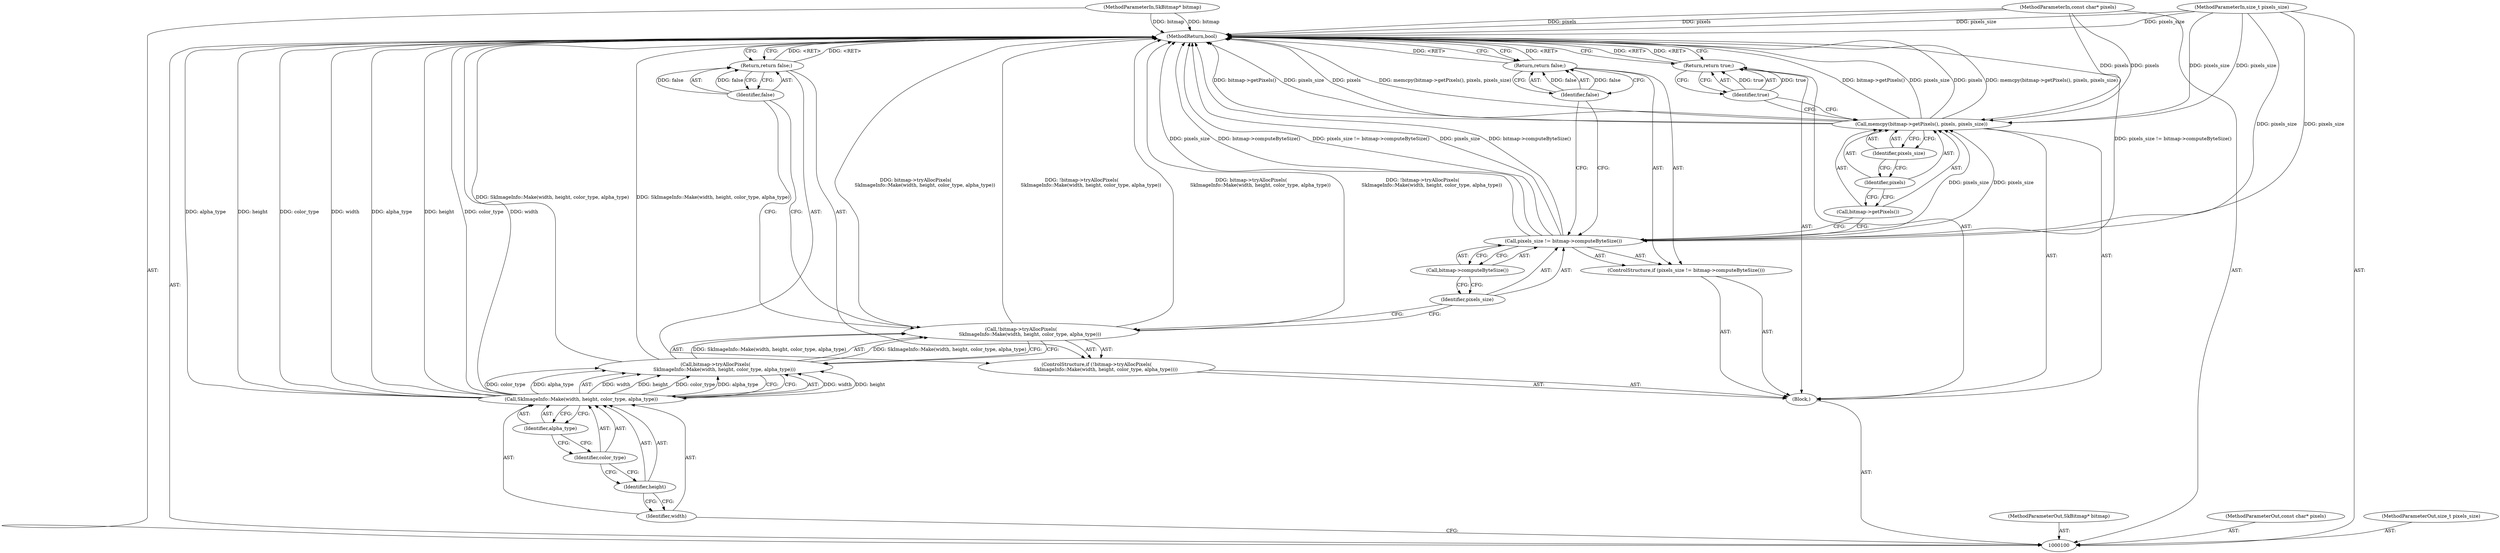 digraph "1_Chrome_9fe6e9f89a1c78b8b38e806d35651a15858b053b_0" {
"1000127" [label="(MethodReturn,bool)"];
"1000101" [label="(MethodParameterIn,SkBitmap* bitmap)"];
"1000167" [label="(MethodParameterOut,SkBitmap* bitmap)"];
"1000126" [label="(Identifier,true)"];
"1000125" [label="(Return,return true;)"];
"1000102" [label="(MethodParameterIn,const char* pixels)"];
"1000168" [label="(MethodParameterOut,const char* pixels)"];
"1000103" [label="(MethodParameterIn,size_t pixels_size)"];
"1000169" [label="(MethodParameterOut,size_t pixels_size)"];
"1000104" [label="(Block,)"];
"1000105" [label="(ControlStructure,if (!bitmap->tryAllocPixels(\n            SkImageInfo::Make(width, height, color_type, alpha_type))))"];
"1000106" [label="(Call,!bitmap->tryAllocPixels(\n            SkImageInfo::Make(width, height, color_type, alpha_type)))"];
"1000107" [label="(Call,bitmap->tryAllocPixels(\n            SkImageInfo::Make(width, height, color_type, alpha_type)))"];
"1000108" [label="(Call,SkImageInfo::Make(width, height, color_type, alpha_type))"];
"1000109" [label="(Identifier,width)"];
"1000110" [label="(Identifier,height)"];
"1000111" [label="(Identifier,color_type)"];
"1000112" [label="(Identifier,alpha_type)"];
"1000114" [label="(Identifier,false)"];
"1000113" [label="(Return,return false;)"];
"1000118" [label="(Call,bitmap->computeByteSize())"];
"1000115" [label="(ControlStructure,if (pixels_size != bitmap->computeByteSize()))"];
"1000116" [label="(Call,pixels_size != bitmap->computeByteSize())"];
"1000117" [label="(Identifier,pixels_size)"];
"1000120" [label="(Identifier,false)"];
"1000119" [label="(Return,return false;)"];
"1000122" [label="(Call,bitmap->getPixels())"];
"1000123" [label="(Identifier,pixels)"];
"1000121" [label="(Call,memcpy(bitmap->getPixels(), pixels, pixels_size))"];
"1000124" [label="(Identifier,pixels_size)"];
"1000127" -> "1000100"  [label="AST: "];
"1000127" -> "1000113"  [label="CFG: "];
"1000127" -> "1000119"  [label="CFG: "];
"1000127" -> "1000125"  [label="CFG: "];
"1000116" -> "1000127"  [label="DDG: pixels_size"];
"1000116" -> "1000127"  [label="DDG: bitmap->computeByteSize()"];
"1000116" -> "1000127"  [label="DDG: pixels_size != bitmap->computeByteSize()"];
"1000107" -> "1000127"  [label="DDG: SkImageInfo::Make(width, height, color_type, alpha_type)"];
"1000106" -> "1000127"  [label="DDG: bitmap->tryAllocPixels(\n            SkImageInfo::Make(width, height, color_type, alpha_type))"];
"1000106" -> "1000127"  [label="DDG: !bitmap->tryAllocPixels(\n            SkImageInfo::Make(width, height, color_type, alpha_type))"];
"1000121" -> "1000127"  [label="DDG: pixels"];
"1000121" -> "1000127"  [label="DDG: memcpy(bitmap->getPixels(), pixels, pixels_size)"];
"1000121" -> "1000127"  [label="DDG: bitmap->getPixels()"];
"1000121" -> "1000127"  [label="DDG: pixels_size"];
"1000103" -> "1000127"  [label="DDG: pixels_size"];
"1000102" -> "1000127"  [label="DDG: pixels"];
"1000108" -> "1000127"  [label="DDG: alpha_type"];
"1000108" -> "1000127"  [label="DDG: height"];
"1000108" -> "1000127"  [label="DDG: color_type"];
"1000108" -> "1000127"  [label="DDG: width"];
"1000101" -> "1000127"  [label="DDG: bitmap"];
"1000119" -> "1000127"  [label="DDG: <RET>"];
"1000125" -> "1000127"  [label="DDG: <RET>"];
"1000113" -> "1000127"  [label="DDG: <RET>"];
"1000101" -> "1000100"  [label="AST: "];
"1000101" -> "1000127"  [label="DDG: bitmap"];
"1000167" -> "1000100"  [label="AST: "];
"1000126" -> "1000125"  [label="AST: "];
"1000126" -> "1000121"  [label="CFG: "];
"1000125" -> "1000126"  [label="CFG: "];
"1000126" -> "1000125"  [label="DDG: true"];
"1000125" -> "1000104"  [label="AST: "];
"1000125" -> "1000126"  [label="CFG: "];
"1000126" -> "1000125"  [label="AST: "];
"1000127" -> "1000125"  [label="CFG: "];
"1000125" -> "1000127"  [label="DDG: <RET>"];
"1000126" -> "1000125"  [label="DDG: true"];
"1000102" -> "1000100"  [label="AST: "];
"1000102" -> "1000127"  [label="DDG: pixels"];
"1000102" -> "1000121"  [label="DDG: pixels"];
"1000168" -> "1000100"  [label="AST: "];
"1000103" -> "1000100"  [label="AST: "];
"1000103" -> "1000127"  [label="DDG: pixels_size"];
"1000103" -> "1000116"  [label="DDG: pixels_size"];
"1000103" -> "1000121"  [label="DDG: pixels_size"];
"1000169" -> "1000100"  [label="AST: "];
"1000104" -> "1000100"  [label="AST: "];
"1000105" -> "1000104"  [label="AST: "];
"1000115" -> "1000104"  [label="AST: "];
"1000121" -> "1000104"  [label="AST: "];
"1000125" -> "1000104"  [label="AST: "];
"1000105" -> "1000104"  [label="AST: "];
"1000106" -> "1000105"  [label="AST: "];
"1000113" -> "1000105"  [label="AST: "];
"1000106" -> "1000105"  [label="AST: "];
"1000106" -> "1000107"  [label="CFG: "];
"1000107" -> "1000106"  [label="AST: "];
"1000114" -> "1000106"  [label="CFG: "];
"1000117" -> "1000106"  [label="CFG: "];
"1000106" -> "1000127"  [label="DDG: bitmap->tryAllocPixels(\n            SkImageInfo::Make(width, height, color_type, alpha_type))"];
"1000106" -> "1000127"  [label="DDG: !bitmap->tryAllocPixels(\n            SkImageInfo::Make(width, height, color_type, alpha_type))"];
"1000107" -> "1000106"  [label="DDG: SkImageInfo::Make(width, height, color_type, alpha_type)"];
"1000107" -> "1000106"  [label="AST: "];
"1000107" -> "1000108"  [label="CFG: "];
"1000108" -> "1000107"  [label="AST: "];
"1000106" -> "1000107"  [label="CFG: "];
"1000107" -> "1000127"  [label="DDG: SkImageInfo::Make(width, height, color_type, alpha_type)"];
"1000107" -> "1000106"  [label="DDG: SkImageInfo::Make(width, height, color_type, alpha_type)"];
"1000108" -> "1000107"  [label="DDG: width"];
"1000108" -> "1000107"  [label="DDG: height"];
"1000108" -> "1000107"  [label="DDG: color_type"];
"1000108" -> "1000107"  [label="DDG: alpha_type"];
"1000108" -> "1000107"  [label="AST: "];
"1000108" -> "1000112"  [label="CFG: "];
"1000109" -> "1000108"  [label="AST: "];
"1000110" -> "1000108"  [label="AST: "];
"1000111" -> "1000108"  [label="AST: "];
"1000112" -> "1000108"  [label="AST: "];
"1000107" -> "1000108"  [label="CFG: "];
"1000108" -> "1000127"  [label="DDG: alpha_type"];
"1000108" -> "1000127"  [label="DDG: height"];
"1000108" -> "1000127"  [label="DDG: color_type"];
"1000108" -> "1000127"  [label="DDG: width"];
"1000108" -> "1000107"  [label="DDG: width"];
"1000108" -> "1000107"  [label="DDG: height"];
"1000108" -> "1000107"  [label="DDG: color_type"];
"1000108" -> "1000107"  [label="DDG: alpha_type"];
"1000109" -> "1000108"  [label="AST: "];
"1000109" -> "1000100"  [label="CFG: "];
"1000110" -> "1000109"  [label="CFG: "];
"1000110" -> "1000108"  [label="AST: "];
"1000110" -> "1000109"  [label="CFG: "];
"1000111" -> "1000110"  [label="CFG: "];
"1000111" -> "1000108"  [label="AST: "];
"1000111" -> "1000110"  [label="CFG: "];
"1000112" -> "1000111"  [label="CFG: "];
"1000112" -> "1000108"  [label="AST: "];
"1000112" -> "1000111"  [label="CFG: "];
"1000108" -> "1000112"  [label="CFG: "];
"1000114" -> "1000113"  [label="AST: "];
"1000114" -> "1000106"  [label="CFG: "];
"1000113" -> "1000114"  [label="CFG: "];
"1000114" -> "1000113"  [label="DDG: false"];
"1000113" -> "1000105"  [label="AST: "];
"1000113" -> "1000114"  [label="CFG: "];
"1000114" -> "1000113"  [label="AST: "];
"1000127" -> "1000113"  [label="CFG: "];
"1000113" -> "1000127"  [label="DDG: <RET>"];
"1000114" -> "1000113"  [label="DDG: false"];
"1000118" -> "1000116"  [label="AST: "];
"1000118" -> "1000117"  [label="CFG: "];
"1000116" -> "1000118"  [label="CFG: "];
"1000115" -> "1000104"  [label="AST: "];
"1000116" -> "1000115"  [label="AST: "];
"1000119" -> "1000115"  [label="AST: "];
"1000116" -> "1000115"  [label="AST: "];
"1000116" -> "1000118"  [label="CFG: "];
"1000117" -> "1000116"  [label="AST: "];
"1000118" -> "1000116"  [label="AST: "];
"1000120" -> "1000116"  [label="CFG: "];
"1000122" -> "1000116"  [label="CFG: "];
"1000116" -> "1000127"  [label="DDG: pixels_size"];
"1000116" -> "1000127"  [label="DDG: bitmap->computeByteSize()"];
"1000116" -> "1000127"  [label="DDG: pixels_size != bitmap->computeByteSize()"];
"1000103" -> "1000116"  [label="DDG: pixels_size"];
"1000116" -> "1000121"  [label="DDG: pixels_size"];
"1000117" -> "1000116"  [label="AST: "];
"1000117" -> "1000106"  [label="CFG: "];
"1000118" -> "1000117"  [label="CFG: "];
"1000120" -> "1000119"  [label="AST: "];
"1000120" -> "1000116"  [label="CFG: "];
"1000119" -> "1000120"  [label="CFG: "];
"1000120" -> "1000119"  [label="DDG: false"];
"1000119" -> "1000115"  [label="AST: "];
"1000119" -> "1000120"  [label="CFG: "];
"1000120" -> "1000119"  [label="AST: "];
"1000127" -> "1000119"  [label="CFG: "];
"1000119" -> "1000127"  [label="DDG: <RET>"];
"1000120" -> "1000119"  [label="DDG: false"];
"1000122" -> "1000121"  [label="AST: "];
"1000122" -> "1000116"  [label="CFG: "];
"1000123" -> "1000122"  [label="CFG: "];
"1000123" -> "1000121"  [label="AST: "];
"1000123" -> "1000122"  [label="CFG: "];
"1000124" -> "1000123"  [label="CFG: "];
"1000121" -> "1000104"  [label="AST: "];
"1000121" -> "1000124"  [label="CFG: "];
"1000122" -> "1000121"  [label="AST: "];
"1000123" -> "1000121"  [label="AST: "];
"1000124" -> "1000121"  [label="AST: "];
"1000126" -> "1000121"  [label="CFG: "];
"1000121" -> "1000127"  [label="DDG: pixels"];
"1000121" -> "1000127"  [label="DDG: memcpy(bitmap->getPixels(), pixels, pixels_size)"];
"1000121" -> "1000127"  [label="DDG: bitmap->getPixels()"];
"1000121" -> "1000127"  [label="DDG: pixels_size"];
"1000102" -> "1000121"  [label="DDG: pixels"];
"1000116" -> "1000121"  [label="DDG: pixels_size"];
"1000103" -> "1000121"  [label="DDG: pixels_size"];
"1000124" -> "1000121"  [label="AST: "];
"1000124" -> "1000123"  [label="CFG: "];
"1000121" -> "1000124"  [label="CFG: "];
}
